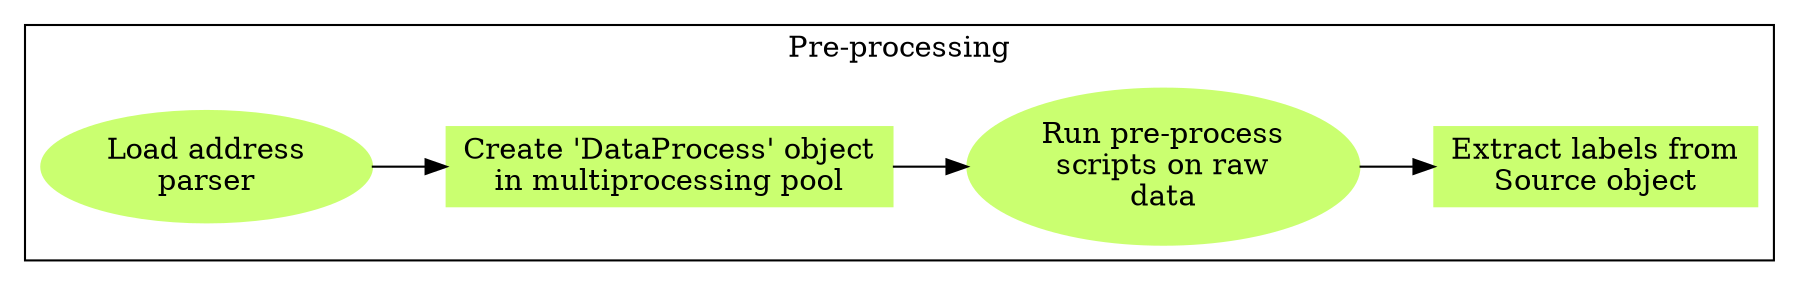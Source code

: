digraph obr {
    rankdir="LR";
    subgraph cluster_0 {
	label="Pre-processing";
	node [shape=box, color=darkolivegreen1, style=filled];
	{
	    pp1 [label="Load address\nparser", shape=ellipse];
	    pp2 [label="Create 'DataProcess' object\nin multiprocessing pool"];
	    pp3 [label="Run pre-process\nscripts on raw\ndata", shape=ellipse];
	    pp4 [label="Extract labels from\nSource object"];
	}
	pp1->pp2->pp3->pp4;
    }
}